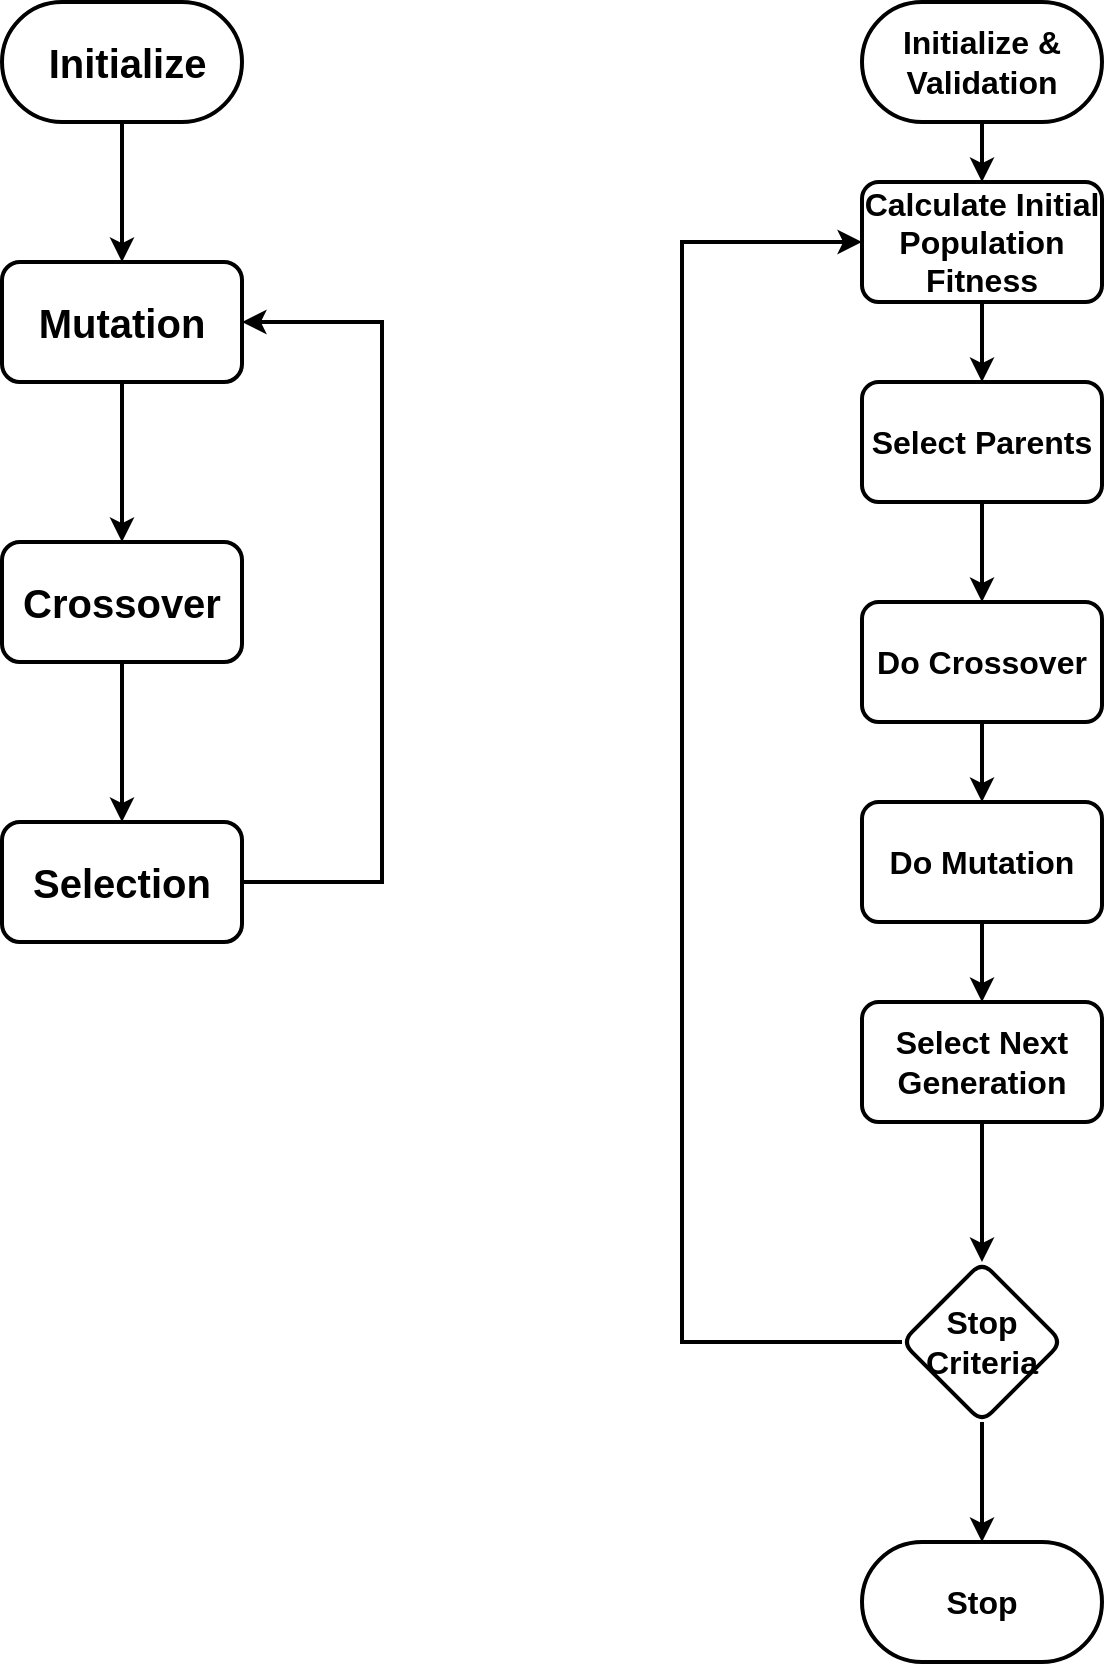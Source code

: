 <mxfile version="23.1.7" type="github">
  <diagram name="Page-1" id="4hEOexckLc0ACAdljVB-">
    <mxGraphModel dx="786" dy="1152" grid="1" gridSize="10" guides="1" tooltips="1" connect="1" arrows="1" fold="1" page="1" pageScale="1" pageWidth="850" pageHeight="1100" math="0" shadow="0">
      <root>
        <mxCell id="0" />
        <mxCell id="1" parent="0" />
        <mxCell id="CeoYkxbKm9mVOTRlOJ4_-3" style="edgeStyle=orthogonalEdgeStyle;rounded=0;orthogonalLoop=1;jettySize=auto;html=1;entryX=0.5;entryY=0;entryDx=0;entryDy=0;strokeWidth=2;fontSize=20;fontStyle=1" edge="1" parent="1" source="CeoYkxbKm9mVOTRlOJ4_-1" target="CeoYkxbKm9mVOTRlOJ4_-2">
          <mxGeometry relative="1" as="geometry" />
        </mxCell>
        <mxCell id="CeoYkxbKm9mVOTRlOJ4_-1" value="&amp;nbsp;Initialize" style="rounded=1;whiteSpace=wrap;html=1;strokeWidth=2;fontSize=20;fontStyle=1;arcSize=50;" vertex="1" parent="1">
          <mxGeometry x="50" y="130" width="120" height="60" as="geometry" />
        </mxCell>
        <mxCell id="CeoYkxbKm9mVOTRlOJ4_-5" value="" style="edgeStyle=orthogonalEdgeStyle;rounded=0;orthogonalLoop=1;jettySize=auto;html=1;strokeWidth=2;fontSize=20;fontStyle=1" edge="1" parent="1" source="CeoYkxbKm9mVOTRlOJ4_-2" target="CeoYkxbKm9mVOTRlOJ4_-4">
          <mxGeometry relative="1" as="geometry" />
        </mxCell>
        <mxCell id="CeoYkxbKm9mVOTRlOJ4_-2" value="Mutation" style="rounded=1;whiteSpace=wrap;html=1;strokeWidth=2;fontSize=20;fontStyle=1" vertex="1" parent="1">
          <mxGeometry x="50" y="260" width="120" height="60" as="geometry" />
        </mxCell>
        <mxCell id="CeoYkxbKm9mVOTRlOJ4_-7" value="" style="edgeStyle=orthogonalEdgeStyle;rounded=0;orthogonalLoop=1;jettySize=auto;html=1;strokeWidth=2;fontSize=20;fontStyle=1" edge="1" parent="1" source="CeoYkxbKm9mVOTRlOJ4_-4" target="CeoYkxbKm9mVOTRlOJ4_-6">
          <mxGeometry relative="1" as="geometry" />
        </mxCell>
        <mxCell id="CeoYkxbKm9mVOTRlOJ4_-4" value="Crossover" style="whiteSpace=wrap;html=1;rounded=1;strokeWidth=2;fontSize=20;fontStyle=1" vertex="1" parent="1">
          <mxGeometry x="50" y="400" width="120" height="60" as="geometry" />
        </mxCell>
        <mxCell id="CeoYkxbKm9mVOTRlOJ4_-8" style="edgeStyle=orthogonalEdgeStyle;rounded=0;orthogonalLoop=1;jettySize=auto;html=1;exitX=1;exitY=0.5;exitDx=0;exitDy=0;entryX=1;entryY=0.5;entryDx=0;entryDy=0;strokeWidth=2;fontSize=20;fontStyle=1" edge="1" parent="1" source="CeoYkxbKm9mVOTRlOJ4_-6" target="CeoYkxbKm9mVOTRlOJ4_-2">
          <mxGeometry relative="1" as="geometry">
            <Array as="points">
              <mxPoint x="240" y="570" />
              <mxPoint x="240" y="290" />
            </Array>
          </mxGeometry>
        </mxCell>
        <mxCell id="CeoYkxbKm9mVOTRlOJ4_-6" value="Selection" style="whiteSpace=wrap;html=1;rounded=1;strokeWidth=2;fontSize=20;fontStyle=1" vertex="1" parent="1">
          <mxGeometry x="50" y="540" width="120" height="60" as="geometry" />
        </mxCell>
        <mxCell id="CeoYkxbKm9mVOTRlOJ4_-11" value="" style="edgeStyle=orthogonalEdgeStyle;rounded=0;orthogonalLoop=1;jettySize=auto;html=1;fontSize=16;fontStyle=1;strokeWidth=2;" edge="1" parent="1" source="CeoYkxbKm9mVOTRlOJ4_-9" target="CeoYkxbKm9mVOTRlOJ4_-10">
          <mxGeometry relative="1" as="geometry" />
        </mxCell>
        <mxCell id="CeoYkxbKm9mVOTRlOJ4_-9" value="Initialize &amp;amp; Validation" style="rounded=1;whiteSpace=wrap;html=1;arcSize=50;fontSize=16;fontStyle=1;strokeWidth=2;" vertex="1" parent="1">
          <mxGeometry x="480" y="130" width="120" height="60" as="geometry" />
        </mxCell>
        <mxCell id="CeoYkxbKm9mVOTRlOJ4_-13" value="" style="edgeStyle=orthogonalEdgeStyle;rounded=0;orthogonalLoop=1;jettySize=auto;html=1;fontSize=16;fontStyle=1;strokeWidth=2;" edge="1" parent="1" source="CeoYkxbKm9mVOTRlOJ4_-10" target="CeoYkxbKm9mVOTRlOJ4_-12">
          <mxGeometry relative="1" as="geometry" />
        </mxCell>
        <mxCell id="CeoYkxbKm9mVOTRlOJ4_-10" value="Calculate Initial Population Fitness" style="whiteSpace=wrap;html=1;rounded=1;arcSize=14;fontSize=16;fontStyle=1;strokeWidth=2;" vertex="1" parent="1">
          <mxGeometry x="480" y="220" width="120" height="60" as="geometry" />
        </mxCell>
        <mxCell id="CeoYkxbKm9mVOTRlOJ4_-15" value="" style="edgeStyle=orthogonalEdgeStyle;rounded=0;orthogonalLoop=1;jettySize=auto;html=1;fontSize=16;fontStyle=1;strokeWidth=2;" edge="1" parent="1" source="CeoYkxbKm9mVOTRlOJ4_-12" target="CeoYkxbKm9mVOTRlOJ4_-14">
          <mxGeometry relative="1" as="geometry" />
        </mxCell>
        <mxCell id="CeoYkxbKm9mVOTRlOJ4_-12" value="Select Parents" style="whiteSpace=wrap;html=1;rounded=1;arcSize=14;fontSize=16;fontStyle=1;strokeWidth=2;" vertex="1" parent="1">
          <mxGeometry x="480" y="320" width="120" height="60" as="geometry" />
        </mxCell>
        <mxCell id="CeoYkxbKm9mVOTRlOJ4_-17" value="" style="edgeStyle=orthogonalEdgeStyle;rounded=0;orthogonalLoop=1;jettySize=auto;html=1;fontSize=16;fontStyle=1;strokeWidth=2;" edge="1" parent="1" source="CeoYkxbKm9mVOTRlOJ4_-14" target="CeoYkxbKm9mVOTRlOJ4_-16">
          <mxGeometry relative="1" as="geometry" />
        </mxCell>
        <mxCell id="CeoYkxbKm9mVOTRlOJ4_-14" value="Do Crossover" style="whiteSpace=wrap;html=1;rounded=1;arcSize=14;fontSize=16;fontStyle=1;strokeWidth=2;" vertex="1" parent="1">
          <mxGeometry x="480" y="430" width="120" height="60" as="geometry" />
        </mxCell>
        <mxCell id="CeoYkxbKm9mVOTRlOJ4_-19" value="" style="edgeStyle=orthogonalEdgeStyle;rounded=0;orthogonalLoop=1;jettySize=auto;html=1;fontSize=16;fontStyle=1;strokeWidth=2;" edge="1" parent="1" source="CeoYkxbKm9mVOTRlOJ4_-16" target="CeoYkxbKm9mVOTRlOJ4_-18">
          <mxGeometry relative="1" as="geometry" />
        </mxCell>
        <mxCell id="CeoYkxbKm9mVOTRlOJ4_-16" value="Do Mutation" style="whiteSpace=wrap;html=1;rounded=1;arcSize=14;fontSize=16;fontStyle=1;strokeWidth=2;" vertex="1" parent="1">
          <mxGeometry x="480" y="530" width="120" height="60" as="geometry" />
        </mxCell>
        <mxCell id="CeoYkxbKm9mVOTRlOJ4_-21" value="" style="edgeStyle=orthogonalEdgeStyle;rounded=0;orthogonalLoop=1;jettySize=auto;html=1;fontSize=16;fontStyle=1;strokeWidth=2;" edge="1" parent="1" source="CeoYkxbKm9mVOTRlOJ4_-18" target="CeoYkxbKm9mVOTRlOJ4_-20">
          <mxGeometry relative="1" as="geometry" />
        </mxCell>
        <mxCell id="CeoYkxbKm9mVOTRlOJ4_-18" value="Select Next Generation" style="whiteSpace=wrap;html=1;rounded=1;arcSize=14;fontSize=16;fontStyle=1;strokeWidth=2;" vertex="1" parent="1">
          <mxGeometry x="480" y="630" width="120" height="60" as="geometry" />
        </mxCell>
        <mxCell id="CeoYkxbKm9mVOTRlOJ4_-22" style="edgeStyle=orthogonalEdgeStyle;rounded=0;orthogonalLoop=1;jettySize=auto;html=1;exitX=0;exitY=0.5;exitDx=0;exitDy=0;entryX=0;entryY=0.5;entryDx=0;entryDy=0;fontSize=16;fontStyle=1;strokeWidth=2;" edge="1" parent="1" source="CeoYkxbKm9mVOTRlOJ4_-20" target="CeoYkxbKm9mVOTRlOJ4_-10">
          <mxGeometry relative="1" as="geometry">
            <Array as="points">
              <mxPoint x="390" y="800" />
              <mxPoint x="390" y="250" />
            </Array>
          </mxGeometry>
        </mxCell>
        <mxCell id="CeoYkxbKm9mVOTRlOJ4_-24" value="" style="edgeStyle=orthogonalEdgeStyle;rounded=0;orthogonalLoop=1;jettySize=auto;html=1;fontSize=16;fontStyle=1;strokeWidth=2;" edge="1" parent="1" source="CeoYkxbKm9mVOTRlOJ4_-20" target="CeoYkxbKm9mVOTRlOJ4_-23">
          <mxGeometry relative="1" as="geometry" />
        </mxCell>
        <mxCell id="CeoYkxbKm9mVOTRlOJ4_-20" value="Stop Criteria" style="rhombus;whiteSpace=wrap;html=1;rounded=1;arcSize=14;fontSize=16;fontStyle=1;strokeWidth=2;" vertex="1" parent="1">
          <mxGeometry x="500" y="760" width="80" height="80" as="geometry" />
        </mxCell>
        <mxCell id="CeoYkxbKm9mVOTRlOJ4_-23" value="Stop" style="whiteSpace=wrap;html=1;rounded=1;arcSize=50;fontSize=16;fontStyle=1;strokeWidth=2;" vertex="1" parent="1">
          <mxGeometry x="480" y="900" width="120" height="60" as="geometry" />
        </mxCell>
      </root>
    </mxGraphModel>
  </diagram>
</mxfile>
